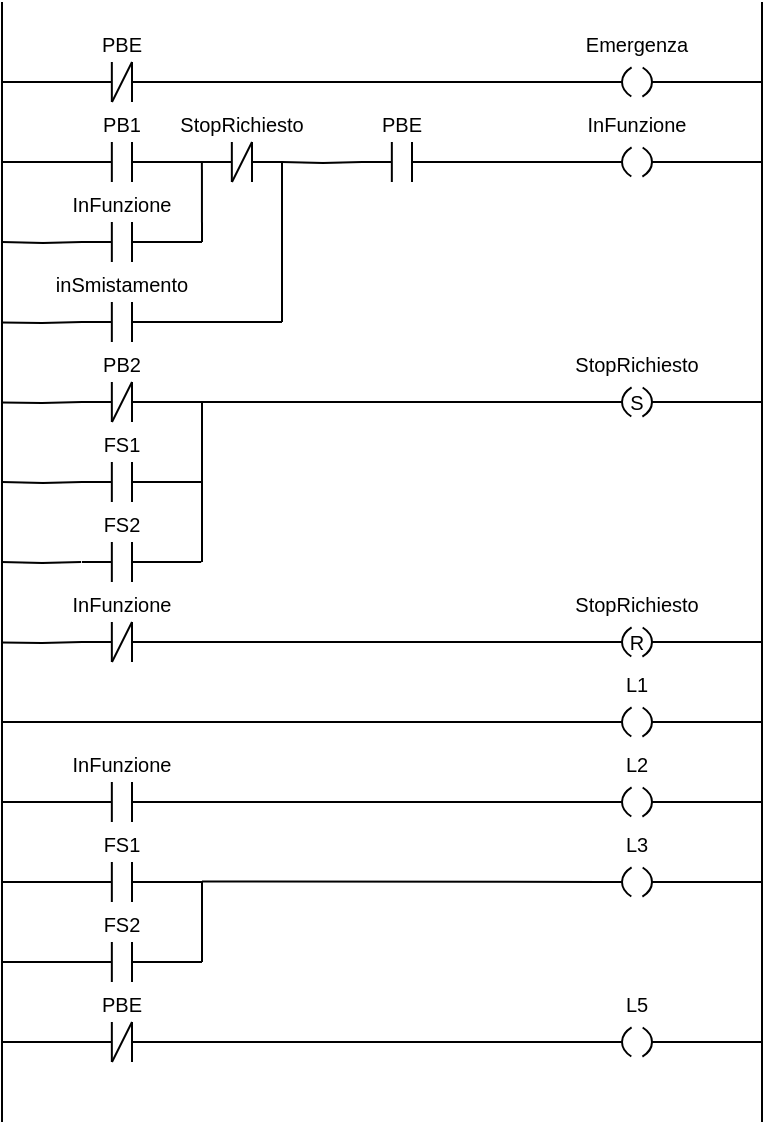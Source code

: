 <mxfile scale="2" border="20" version="24.2.5" type="device">
  <diagram name="Pagina-1" id="3jksIpinWa5mBvmYFMyw">
    <mxGraphModel dx="292" dy="172" grid="1" gridSize="5" guides="1" tooltips="1" connect="1" arrows="1" fold="1" page="1" pageScale="1" pageWidth="827" pageHeight="1169" math="0" shadow="0">
      <root>
        <mxCell id="0" />
        <mxCell id="1" parent="0" />
        <mxCell id="YgRYtaa7pJsk0RgAJNCK-1" value="" style="endArrow=none;html=1;rounded=0;" parent="1" edge="1">
          <mxGeometry width="50" height="50" relative="1" as="geometry">
            <mxPoint x="40" y="600" as="sourcePoint" />
            <mxPoint x="40" y="40" as="targetPoint" />
          </mxGeometry>
        </mxCell>
        <mxCell id="YgRYtaa7pJsk0RgAJNCK-9" value="" style="endArrow=none;html=1;rounded=0;" parent="1" edge="1">
          <mxGeometry width="50" height="50" relative="1" as="geometry">
            <mxPoint x="40" y="120" as="sourcePoint" />
            <mxPoint x="80" y="120" as="targetPoint" />
          </mxGeometry>
        </mxCell>
        <mxCell id="YgRYtaa7pJsk0RgAJNCK-36" style="edgeStyle=orthogonalEdgeStyle;rounded=0;orthogonalLoop=1;jettySize=auto;html=1;endArrow=none;endFill=0;" parent="1" edge="1">
          <mxGeometry relative="1" as="geometry">
            <mxPoint x="420" y="119.953" as="targetPoint" />
            <mxPoint x="375" y="120" as="sourcePoint" />
          </mxGeometry>
        </mxCell>
        <mxCell id="YgRYtaa7pJsk0RgAJNCK-37" style="edgeStyle=orthogonalEdgeStyle;rounded=0;orthogonalLoop=1;jettySize=auto;html=1;exitX=0;exitY=0.5;exitDx=0;exitDy=0;exitPerimeter=0;endArrow=none;endFill=0;" parent="1" edge="1">
          <mxGeometry relative="1" as="geometry">
            <mxPoint x="40" y="160.038" as="targetPoint" />
            <mxPoint x="80" y="160.0" as="sourcePoint" />
          </mxGeometry>
        </mxCell>
        <mxCell id="YgRYtaa7pJsk0RgAJNCK-39" style="edgeStyle=orthogonalEdgeStyle;rounded=0;orthogonalLoop=1;jettySize=auto;html=1;endArrow=none;endFill=0;fontSize=10;" parent="1" edge="1">
          <mxGeometry relative="1" as="geometry">
            <mxPoint x="140" y="160.038" as="targetPoint" />
            <mxPoint x="120" y="160" as="sourcePoint" />
          </mxGeometry>
        </mxCell>
        <mxCell id="YgRYtaa7pJsk0RgAJNCK-24" value="" style="endArrow=none;html=1;rounded=0;" parent="1" edge="1">
          <mxGeometry width="50" height="50" relative="1" as="geometry">
            <mxPoint x="420" y="600" as="sourcePoint" />
            <mxPoint x="420" y="40" as="targetPoint" />
          </mxGeometry>
        </mxCell>
        <mxCell id="YgRYtaa7pJsk0RgAJNCK-25" value="" style="endArrow=none;html=1;rounded=0;" parent="1" edge="1">
          <mxGeometry width="50" height="50" relative="1" as="geometry">
            <mxPoint x="375" y="80" as="sourcePoint" />
            <mxPoint x="420" y="80" as="targetPoint" />
          </mxGeometry>
        </mxCell>
        <mxCell id="YgRYtaa7pJsk0RgAJNCK-26" value="" style="endArrow=none;html=1;rounded=0;" parent="1" edge="1">
          <mxGeometry width="50" height="50" relative="1" as="geometry">
            <mxPoint x="40" y="80" as="sourcePoint" />
            <mxPoint x="80" y="80" as="targetPoint" />
          </mxGeometry>
        </mxCell>
        <mxCell id="YgRYtaa7pJsk0RgAJNCK-33" style="edgeStyle=orthogonalEdgeStyle;rounded=0;orthogonalLoop=1;jettySize=auto;html=1;entryX=0;entryY=0.5;entryDx=0;entryDy=0;entryPerimeter=0;strokeColor=default;endArrow=none;endFill=0;fontSize=10;" parent="1" edge="1">
          <mxGeometry relative="1" as="geometry">
            <mxPoint x="140" y="120" as="targetPoint" />
            <mxPoint x="120" y="120" as="sourcePoint" />
          </mxGeometry>
        </mxCell>
        <mxCell id="YgRYtaa7pJsk0RgAJNCK-34" style="edgeStyle=orthogonalEdgeStyle;rounded=0;orthogonalLoop=1;jettySize=auto;html=1;endArrow=none;endFill=0;fontSize=10;" parent="1" edge="1">
          <mxGeometry relative="1" as="geometry">
            <mxPoint x="180" y="120" as="sourcePoint" />
            <mxPoint x="220" y="120" as="targetPoint" />
          </mxGeometry>
        </mxCell>
        <mxCell id="YgRYtaa7pJsk0RgAJNCK-35" style="edgeStyle=orthogonalEdgeStyle;rounded=0;orthogonalLoop=1;jettySize=auto;html=1;entryX=0;entryY=0.5;entryDx=0;entryDy=0;entryPerimeter=0;endArrow=none;endFill=0;fontSize=10;" parent="1" edge="1">
          <mxGeometry relative="1" as="geometry">
            <mxPoint x="260" y="120" as="sourcePoint" />
            <mxPoint x="340.0" y="120" as="targetPoint" />
          </mxGeometry>
        </mxCell>
        <mxCell id="YgRYtaa7pJsk0RgAJNCK-40" style="edgeStyle=orthogonalEdgeStyle;rounded=0;orthogonalLoop=1;jettySize=auto;html=1;endArrow=none;endFill=0;entryX=-0.001;entryY=0.526;entryDx=0;entryDy=0;entryPerimeter=0;fontSize=10;" parent="1" edge="1">
          <mxGeometry relative="1" as="geometry">
            <mxPoint x="139.95" y="120.416" as="targetPoint" />
            <mxPoint x="140" y="160" as="sourcePoint" />
          </mxGeometry>
        </mxCell>
        <mxCell id="YgRYtaa7pJsk0RgAJNCK-61" style="edgeStyle=orthogonalEdgeStyle;rounded=0;orthogonalLoop=1;jettySize=auto;html=1;exitX=0;exitY=0.5;exitDx=0;exitDy=0;exitPerimeter=0;endArrow=none;endFill=0;" parent="1" edge="1">
          <mxGeometry relative="1" as="geometry">
            <mxPoint x="40" y="200.238" as="targetPoint" />
            <mxPoint x="80" y="200.0" as="sourcePoint" />
          </mxGeometry>
        </mxCell>
        <mxCell id="YgRYtaa7pJsk0RgAJNCK-62" style="edgeStyle=orthogonalEdgeStyle;rounded=0;orthogonalLoop=1;jettySize=auto;html=1;endArrow=none;endFill=0;" parent="1" edge="1">
          <mxGeometry relative="1" as="geometry">
            <mxPoint x="180" y="200" as="targetPoint" />
            <mxPoint x="120" y="200" as="sourcePoint" />
          </mxGeometry>
        </mxCell>
        <mxCell id="YgRYtaa7pJsk0RgAJNCK-64" value="" style="endArrow=none;html=1;rounded=0;" parent="1" edge="1">
          <mxGeometry width="50" height="50" relative="1" as="geometry">
            <mxPoint x="180" y="200" as="sourcePoint" />
            <mxPoint x="180" y="120" as="targetPoint" />
          </mxGeometry>
        </mxCell>
        <mxCell id="YgRYtaa7pJsk0RgAJNCK-66" style="edgeStyle=orthogonalEdgeStyle;rounded=0;orthogonalLoop=1;jettySize=auto;html=1;exitX=0;exitY=0.5;exitDx=0;exitDy=0;exitPerimeter=0;endArrow=none;endFill=0;" parent="1" edge="1">
          <mxGeometry relative="1" as="geometry">
            <mxPoint x="40" y="240.238" as="targetPoint" />
            <mxPoint x="80.0" y="240.0" as="sourcePoint" />
          </mxGeometry>
        </mxCell>
        <mxCell id="YgRYtaa7pJsk0RgAJNCK-73" style="edgeStyle=orthogonalEdgeStyle;rounded=0;orthogonalLoop=1;jettySize=auto;html=1;exitX=0;exitY=0.5;exitDx=0;exitDy=0;exitPerimeter=0;endArrow=none;endFill=0;" parent="1" edge="1">
          <mxGeometry relative="1" as="geometry">
            <mxPoint x="40" y="360.238" as="targetPoint" />
            <mxPoint x="80" y="360" as="sourcePoint" />
          </mxGeometry>
        </mxCell>
        <mxCell id="YgRYtaa7pJsk0RgAJNCK-81" style="edgeStyle=orthogonalEdgeStyle;rounded=0;orthogonalLoop=1;jettySize=auto;html=1;exitX=0;exitY=0.5;exitDx=0;exitDy=0;exitPerimeter=0;endArrow=none;endFill=0;" parent="1" edge="1">
          <mxGeometry relative="1" as="geometry">
            <mxPoint x="40" y="280" as="targetPoint" />
            <mxPoint x="80" y="280" as="sourcePoint" />
          </mxGeometry>
        </mxCell>
        <mxCell id="YgRYtaa7pJsk0RgAJNCK-84" style="edgeStyle=orthogonalEdgeStyle;rounded=0;orthogonalLoop=1;jettySize=auto;html=1;endArrow=none;endFill=0;" parent="1" edge="1">
          <mxGeometry relative="1" as="geometry">
            <mxPoint x="140" y="279.977" as="targetPoint" />
            <mxPoint x="120" y="280" as="sourcePoint" />
          </mxGeometry>
        </mxCell>
        <mxCell id="YgRYtaa7pJsk0RgAJNCK-83" value="" style="endArrow=none;html=1;rounded=0;" parent="1" edge="1">
          <mxGeometry width="50" height="50" relative="1" as="geometry">
            <mxPoint x="140" y="280" as="sourcePoint" />
            <mxPoint x="140" y="240" as="targetPoint" />
          </mxGeometry>
        </mxCell>
        <mxCell id="YgRYtaa7pJsk0RgAJNCK-85" style="edgeStyle=orthogonalEdgeStyle;rounded=0;orthogonalLoop=1;jettySize=auto;html=1;exitX=0;exitY=0.5;exitDx=0;exitDy=0;exitPerimeter=0;endArrow=none;endFill=0;" parent="1" edge="1">
          <mxGeometry relative="1" as="geometry">
            <mxPoint x="39.58" y="320" as="targetPoint" />
            <mxPoint x="79.58" y="320.0" as="sourcePoint" />
          </mxGeometry>
        </mxCell>
        <mxCell id="YgRYtaa7pJsk0RgAJNCK-87" value="" style="endArrow=none;html=1;rounded=0;" parent="1" edge="1">
          <mxGeometry width="50" height="50" relative="1" as="geometry">
            <mxPoint x="140" y="320" as="sourcePoint" />
            <mxPoint x="140" y="280" as="targetPoint" />
          </mxGeometry>
        </mxCell>
        <mxCell id="YgRYtaa7pJsk0RgAJNCK-88" style="edgeStyle=orthogonalEdgeStyle;rounded=0;orthogonalLoop=1;jettySize=auto;html=1;endArrow=none;endFill=0;" parent="1" edge="1">
          <mxGeometry relative="1" as="geometry">
            <mxPoint x="139.58" y="319.947" as="targetPoint" />
            <mxPoint x="120" y="320" as="sourcePoint" />
          </mxGeometry>
        </mxCell>
        <mxCell id="gb2hE5WefPyKML-K0fer-38" value="PB1" style="group;labelPosition=center;verticalLabelPosition=top;align=center;verticalAlign=bottom;fontSize=10;" parent="1" vertex="1" connectable="0">
          <mxGeometry x="80.0" y="110" width="40" height="20" as="geometry" />
        </mxCell>
        <mxCell id="gb2hE5WefPyKML-K0fer-39" value="" style="endArrow=none;html=1;rounded=0;" parent="gb2hE5WefPyKML-K0fer-38" edge="1">
          <mxGeometry width="50" height="50" relative="1" as="geometry">
            <mxPoint y="10" as="sourcePoint" />
            <mxPoint x="15" y="10" as="targetPoint" />
          </mxGeometry>
        </mxCell>
        <mxCell id="gb2hE5WefPyKML-K0fer-40" value="" style="endArrow=none;html=1;rounded=0;" parent="gb2hE5WefPyKML-K0fer-38" edge="1">
          <mxGeometry width="50" height="50" relative="1" as="geometry">
            <mxPoint x="14.92" as="sourcePoint" />
            <mxPoint x="14.92" y="20" as="targetPoint" />
          </mxGeometry>
        </mxCell>
        <mxCell id="gb2hE5WefPyKML-K0fer-41" value="" style="endArrow=none;html=1;rounded=0;" parent="gb2hE5WefPyKML-K0fer-38" edge="1">
          <mxGeometry width="50" height="50" relative="1" as="geometry">
            <mxPoint x="25" as="sourcePoint" />
            <mxPoint x="25" y="20" as="targetPoint" />
          </mxGeometry>
        </mxCell>
        <mxCell id="gb2hE5WefPyKML-K0fer-42" value="" style="endArrow=none;html=1;rounded=0;" parent="gb2hE5WefPyKML-K0fer-38" edge="1">
          <mxGeometry width="50" height="50" relative="1" as="geometry">
            <mxPoint x="25" y="10" as="sourcePoint" />
            <mxPoint x="40" y="10" as="targetPoint" />
          </mxGeometry>
        </mxCell>
        <mxCell id="gb2hE5WefPyKML-K0fer-64" value="" style="endArrow=none;html=1;rounded=0;" parent="1" edge="1">
          <mxGeometry width="50" height="50" relative="1" as="geometry">
            <mxPoint x="120" y="80" as="sourcePoint" />
            <mxPoint x="340.716" y="80" as="targetPoint" />
          </mxGeometry>
        </mxCell>
        <mxCell id="gb2hE5WefPyKML-K0fer-65" value="PBE" style="group;labelPosition=center;verticalLabelPosition=top;align=center;verticalAlign=bottom;fontSize=10;" parent="1" vertex="1" connectable="0">
          <mxGeometry x="80" y="70" width="40" height="20" as="geometry" />
        </mxCell>
        <mxCell id="gb2hE5WefPyKML-K0fer-66" value="" style="endArrow=none;html=1;rounded=0;" parent="gb2hE5WefPyKML-K0fer-65" edge="1">
          <mxGeometry width="50" height="50" relative="1" as="geometry">
            <mxPoint y="10" as="sourcePoint" />
            <mxPoint x="15" y="10" as="targetPoint" />
          </mxGeometry>
        </mxCell>
        <mxCell id="gb2hE5WefPyKML-K0fer-67" value="" style="endArrow=none;html=1;rounded=0;" parent="gb2hE5WefPyKML-K0fer-65" edge="1">
          <mxGeometry width="50" height="50" relative="1" as="geometry">
            <mxPoint x="14.92" as="sourcePoint" />
            <mxPoint x="14.92" y="20" as="targetPoint" />
          </mxGeometry>
        </mxCell>
        <mxCell id="gb2hE5WefPyKML-K0fer-68" value="" style="endArrow=none;html=1;rounded=0;" parent="gb2hE5WefPyKML-K0fer-65" edge="1">
          <mxGeometry width="50" height="50" relative="1" as="geometry">
            <mxPoint x="25" as="sourcePoint" />
            <mxPoint x="25" y="20" as="targetPoint" />
          </mxGeometry>
        </mxCell>
        <mxCell id="gb2hE5WefPyKML-K0fer-69" value="" style="endArrow=none;html=1;rounded=0;" parent="gb2hE5WefPyKML-K0fer-65" edge="1">
          <mxGeometry width="50" height="50" relative="1" as="geometry">
            <mxPoint x="25" y="10" as="sourcePoint" />
            <mxPoint x="40" y="10" as="targetPoint" />
          </mxGeometry>
        </mxCell>
        <mxCell id="gb2hE5WefPyKML-K0fer-70" value="" style="endArrow=none;html=1;rounded=0;" parent="gb2hE5WefPyKML-K0fer-65" edge="1">
          <mxGeometry width="50" height="50" relative="1" as="geometry">
            <mxPoint x="15" y="20" as="sourcePoint" />
            <mxPoint x="25" as="targetPoint" />
          </mxGeometry>
        </mxCell>
        <mxCell id="gb2hE5WefPyKML-K0fer-72" value="InFunzione" style="group;labelPosition=center;verticalLabelPosition=top;align=center;verticalAlign=bottom;fontSize=10;" parent="1" vertex="1" connectable="0">
          <mxGeometry x="80.0" y="150" width="40" height="20" as="geometry" />
        </mxCell>
        <mxCell id="gb2hE5WefPyKML-K0fer-73" value="" style="endArrow=none;html=1;rounded=0;" parent="gb2hE5WefPyKML-K0fer-72" edge="1">
          <mxGeometry width="50" height="50" relative="1" as="geometry">
            <mxPoint y="10" as="sourcePoint" />
            <mxPoint x="15" y="10" as="targetPoint" />
          </mxGeometry>
        </mxCell>
        <mxCell id="gb2hE5WefPyKML-K0fer-74" value="" style="endArrow=none;html=1;rounded=0;" parent="gb2hE5WefPyKML-K0fer-72" edge="1">
          <mxGeometry width="50" height="50" relative="1" as="geometry">
            <mxPoint x="14.92" as="sourcePoint" />
            <mxPoint x="14.92" y="20" as="targetPoint" />
          </mxGeometry>
        </mxCell>
        <mxCell id="gb2hE5WefPyKML-K0fer-75" value="" style="endArrow=none;html=1;rounded=0;" parent="gb2hE5WefPyKML-K0fer-72" edge="1">
          <mxGeometry width="50" height="50" relative="1" as="geometry">
            <mxPoint x="25" as="sourcePoint" />
            <mxPoint x="25" y="20" as="targetPoint" />
          </mxGeometry>
        </mxCell>
        <mxCell id="gb2hE5WefPyKML-K0fer-76" value="" style="endArrow=none;html=1;rounded=0;" parent="gb2hE5WefPyKML-K0fer-72" edge="1">
          <mxGeometry width="50" height="50" relative="1" as="geometry">
            <mxPoint x="25" y="10" as="sourcePoint" />
            <mxPoint x="40" y="10" as="targetPoint" />
          </mxGeometry>
        </mxCell>
        <mxCell id="gb2hE5WefPyKML-K0fer-77" value="StopRichiesto" style="group;labelPosition=center;verticalLabelPosition=top;align=center;verticalAlign=bottom;fontSize=10;" parent="1" vertex="1" connectable="0">
          <mxGeometry x="140" y="110" width="40" height="20" as="geometry" />
        </mxCell>
        <mxCell id="gb2hE5WefPyKML-K0fer-78" value="" style="endArrow=none;html=1;rounded=0;" parent="gb2hE5WefPyKML-K0fer-77" edge="1">
          <mxGeometry width="50" height="50" relative="1" as="geometry">
            <mxPoint y="10" as="sourcePoint" />
            <mxPoint x="15" y="10" as="targetPoint" />
          </mxGeometry>
        </mxCell>
        <mxCell id="gb2hE5WefPyKML-K0fer-79" value="" style="endArrow=none;html=1;rounded=0;" parent="gb2hE5WefPyKML-K0fer-77" edge="1">
          <mxGeometry width="50" height="50" relative="1" as="geometry">
            <mxPoint x="14.92" as="sourcePoint" />
            <mxPoint x="14.92" y="20" as="targetPoint" />
          </mxGeometry>
        </mxCell>
        <mxCell id="gb2hE5WefPyKML-K0fer-80" value="" style="endArrow=none;html=1;rounded=0;" parent="gb2hE5WefPyKML-K0fer-77" edge="1">
          <mxGeometry width="50" height="50" relative="1" as="geometry">
            <mxPoint x="25" as="sourcePoint" />
            <mxPoint x="25" y="20" as="targetPoint" />
          </mxGeometry>
        </mxCell>
        <mxCell id="gb2hE5WefPyKML-K0fer-81" value="" style="endArrow=none;html=1;rounded=0;" parent="gb2hE5WefPyKML-K0fer-77" edge="1">
          <mxGeometry width="50" height="50" relative="1" as="geometry">
            <mxPoint x="25" y="10" as="sourcePoint" />
            <mxPoint x="40" y="10" as="targetPoint" />
          </mxGeometry>
        </mxCell>
        <mxCell id="gb2hE5WefPyKML-K0fer-82" value="" style="endArrow=none;html=1;rounded=0;" parent="gb2hE5WefPyKML-K0fer-77" edge="1">
          <mxGeometry width="50" height="50" relative="1" as="geometry">
            <mxPoint x="15" y="20" as="sourcePoint" />
            <mxPoint x="25" as="targetPoint" />
          </mxGeometry>
        </mxCell>
        <mxCell id="gb2hE5WefPyKML-K0fer-84" value="PBE" style="group;labelPosition=center;verticalLabelPosition=top;align=center;verticalAlign=bottom;fontSize=10;" parent="1" vertex="1" connectable="0">
          <mxGeometry x="220" y="110" width="40" height="20" as="geometry" />
        </mxCell>
        <mxCell id="gb2hE5WefPyKML-K0fer-85" value="" style="endArrow=none;html=1;rounded=0;" parent="gb2hE5WefPyKML-K0fer-84" edge="1">
          <mxGeometry width="50" height="50" relative="1" as="geometry">
            <mxPoint y="10" as="sourcePoint" />
            <mxPoint x="15" y="10" as="targetPoint" />
          </mxGeometry>
        </mxCell>
        <mxCell id="gb2hE5WefPyKML-K0fer-86" value="" style="endArrow=none;html=1;rounded=0;" parent="gb2hE5WefPyKML-K0fer-84" edge="1">
          <mxGeometry width="50" height="50" relative="1" as="geometry">
            <mxPoint x="14.92" as="sourcePoint" />
            <mxPoint x="14.92" y="20" as="targetPoint" />
          </mxGeometry>
        </mxCell>
        <mxCell id="gb2hE5WefPyKML-K0fer-87" value="" style="endArrow=none;html=1;rounded=0;" parent="gb2hE5WefPyKML-K0fer-84" edge="1">
          <mxGeometry width="50" height="50" relative="1" as="geometry">
            <mxPoint x="25" as="sourcePoint" />
            <mxPoint x="25" y="20" as="targetPoint" />
          </mxGeometry>
        </mxCell>
        <mxCell id="gb2hE5WefPyKML-K0fer-88" value="" style="endArrow=none;html=1;rounded=0;" parent="gb2hE5WefPyKML-K0fer-84" edge="1">
          <mxGeometry width="50" height="50" relative="1" as="geometry">
            <mxPoint x="25" y="10" as="sourcePoint" />
            <mxPoint x="40" y="10" as="targetPoint" />
          </mxGeometry>
        </mxCell>
        <mxCell id="gb2hE5WefPyKML-K0fer-101" value="inSmistamento" style="group;labelPosition=center;verticalLabelPosition=top;align=center;verticalAlign=bottom;fontSize=10;" parent="1" vertex="1" connectable="0">
          <mxGeometry x="80.0" y="190" width="40" height="20" as="geometry" />
        </mxCell>
        <mxCell id="gb2hE5WefPyKML-K0fer-102" value="" style="endArrow=none;html=1;rounded=0;" parent="gb2hE5WefPyKML-K0fer-101" edge="1">
          <mxGeometry width="50" height="50" relative="1" as="geometry">
            <mxPoint y="10" as="sourcePoint" />
            <mxPoint x="15" y="10" as="targetPoint" />
          </mxGeometry>
        </mxCell>
        <mxCell id="gb2hE5WefPyKML-K0fer-103" value="" style="endArrow=none;html=1;rounded=0;" parent="gb2hE5WefPyKML-K0fer-101" edge="1">
          <mxGeometry width="50" height="50" relative="1" as="geometry">
            <mxPoint x="14.92" as="sourcePoint" />
            <mxPoint x="14.92" y="20" as="targetPoint" />
          </mxGeometry>
        </mxCell>
        <mxCell id="gb2hE5WefPyKML-K0fer-104" value="" style="endArrow=none;html=1;rounded=0;" parent="gb2hE5WefPyKML-K0fer-101" edge="1">
          <mxGeometry width="50" height="50" relative="1" as="geometry">
            <mxPoint x="25" as="sourcePoint" />
            <mxPoint x="25" y="20" as="targetPoint" />
          </mxGeometry>
        </mxCell>
        <mxCell id="gb2hE5WefPyKML-K0fer-105" value="" style="endArrow=none;html=1;rounded=0;" parent="gb2hE5WefPyKML-K0fer-101" edge="1">
          <mxGeometry width="50" height="50" relative="1" as="geometry">
            <mxPoint x="25" y="10" as="sourcePoint" />
            <mxPoint x="40" y="10" as="targetPoint" />
          </mxGeometry>
        </mxCell>
        <mxCell id="gb2hE5WefPyKML-K0fer-136" value="PB2" style="group;labelPosition=center;verticalLabelPosition=top;align=center;verticalAlign=bottom;fontSize=10;" parent="1" vertex="1" connectable="0">
          <mxGeometry x="80" y="230" width="40" height="20" as="geometry" />
        </mxCell>
        <mxCell id="gb2hE5WefPyKML-K0fer-137" value="" style="endArrow=none;html=1;rounded=0;" parent="gb2hE5WefPyKML-K0fer-136" edge="1">
          <mxGeometry width="50" height="50" relative="1" as="geometry">
            <mxPoint y="10" as="sourcePoint" />
            <mxPoint x="15" y="10" as="targetPoint" />
          </mxGeometry>
        </mxCell>
        <mxCell id="gb2hE5WefPyKML-K0fer-138" value="" style="endArrow=none;html=1;rounded=0;" parent="gb2hE5WefPyKML-K0fer-136" edge="1">
          <mxGeometry width="50" height="50" relative="1" as="geometry">
            <mxPoint x="14.92" as="sourcePoint" />
            <mxPoint x="14.92" y="20" as="targetPoint" />
          </mxGeometry>
        </mxCell>
        <mxCell id="gb2hE5WefPyKML-K0fer-139" value="" style="endArrow=none;html=1;rounded=0;" parent="gb2hE5WefPyKML-K0fer-136" edge="1">
          <mxGeometry width="50" height="50" relative="1" as="geometry">
            <mxPoint x="25" as="sourcePoint" />
            <mxPoint x="25" y="20" as="targetPoint" />
          </mxGeometry>
        </mxCell>
        <mxCell id="gb2hE5WefPyKML-K0fer-140" value="" style="endArrow=none;html=1;rounded=0;" parent="gb2hE5WefPyKML-K0fer-136" edge="1">
          <mxGeometry width="50" height="50" relative="1" as="geometry">
            <mxPoint x="25" y="10" as="sourcePoint" />
            <mxPoint x="40" y="10" as="targetPoint" />
          </mxGeometry>
        </mxCell>
        <mxCell id="gb2hE5WefPyKML-K0fer-141" value="" style="endArrow=none;html=1;rounded=0;" parent="gb2hE5WefPyKML-K0fer-136" edge="1">
          <mxGeometry width="50" height="50" relative="1" as="geometry">
            <mxPoint x="15" y="20" as="sourcePoint" />
            <mxPoint x="25" as="targetPoint" />
          </mxGeometry>
        </mxCell>
        <mxCell id="gb2hE5WefPyKML-K0fer-149" value="" style="endArrow=none;html=1;rounded=0;" parent="1" edge="1">
          <mxGeometry width="50" height="50" relative="1" as="geometry">
            <mxPoint x="375" y="240" as="sourcePoint" />
            <mxPoint x="420" y="240" as="targetPoint" />
          </mxGeometry>
        </mxCell>
        <mxCell id="gb2hE5WefPyKML-K0fer-150" value="" style="endArrow=none;html=1;rounded=0;" parent="1" edge="1">
          <mxGeometry width="50" height="50" relative="1" as="geometry">
            <mxPoint x="120" y="240" as="sourcePoint" />
            <mxPoint x="340" y="240" as="targetPoint" />
          </mxGeometry>
        </mxCell>
        <mxCell id="gb2hE5WefPyKML-K0fer-151" value="FS1" style="group;labelPosition=center;verticalLabelPosition=top;align=center;verticalAlign=bottom;fontSize=10;" parent="1" vertex="1" connectable="0">
          <mxGeometry x="80" y="270" width="40" height="20" as="geometry" />
        </mxCell>
        <mxCell id="gb2hE5WefPyKML-K0fer-152" value="" style="endArrow=none;html=1;rounded=0;" parent="gb2hE5WefPyKML-K0fer-151" edge="1">
          <mxGeometry width="50" height="50" relative="1" as="geometry">
            <mxPoint y="10" as="sourcePoint" />
            <mxPoint x="15" y="10" as="targetPoint" />
          </mxGeometry>
        </mxCell>
        <mxCell id="gb2hE5WefPyKML-K0fer-153" value="" style="endArrow=none;html=1;rounded=0;" parent="gb2hE5WefPyKML-K0fer-151" edge="1">
          <mxGeometry width="50" height="50" relative="1" as="geometry">
            <mxPoint x="14.92" as="sourcePoint" />
            <mxPoint x="14.92" y="20" as="targetPoint" />
          </mxGeometry>
        </mxCell>
        <mxCell id="gb2hE5WefPyKML-K0fer-154" value="" style="endArrow=none;html=1;rounded=0;" parent="gb2hE5WefPyKML-K0fer-151" edge="1">
          <mxGeometry width="50" height="50" relative="1" as="geometry">
            <mxPoint x="25" as="sourcePoint" />
            <mxPoint x="25" y="20" as="targetPoint" />
          </mxGeometry>
        </mxCell>
        <mxCell id="gb2hE5WefPyKML-K0fer-155" value="" style="endArrow=none;html=1;rounded=0;" parent="gb2hE5WefPyKML-K0fer-151" edge="1">
          <mxGeometry width="50" height="50" relative="1" as="geometry">
            <mxPoint x="25" y="10" as="sourcePoint" />
            <mxPoint x="40" y="10" as="targetPoint" />
          </mxGeometry>
        </mxCell>
        <mxCell id="gb2hE5WefPyKML-K0fer-156" value="FS2" style="group;labelPosition=center;verticalLabelPosition=top;align=center;verticalAlign=bottom;fontSize=10;" parent="1" vertex="1" connectable="0">
          <mxGeometry x="80" y="310" width="40" height="20" as="geometry" />
        </mxCell>
        <mxCell id="gb2hE5WefPyKML-K0fer-157" value="" style="endArrow=none;html=1;rounded=0;" parent="gb2hE5WefPyKML-K0fer-156" edge="1">
          <mxGeometry width="50" height="50" relative="1" as="geometry">
            <mxPoint y="10" as="sourcePoint" />
            <mxPoint x="15" y="10" as="targetPoint" />
          </mxGeometry>
        </mxCell>
        <mxCell id="gb2hE5WefPyKML-K0fer-158" value="" style="endArrow=none;html=1;rounded=0;" parent="gb2hE5WefPyKML-K0fer-156" edge="1">
          <mxGeometry width="50" height="50" relative="1" as="geometry">
            <mxPoint x="14.92" as="sourcePoint" />
            <mxPoint x="14.92" y="20" as="targetPoint" />
          </mxGeometry>
        </mxCell>
        <mxCell id="gb2hE5WefPyKML-K0fer-159" value="" style="endArrow=none;html=1;rounded=0;" parent="gb2hE5WefPyKML-K0fer-156" edge="1">
          <mxGeometry width="50" height="50" relative="1" as="geometry">
            <mxPoint x="25" as="sourcePoint" />
            <mxPoint x="25" y="20" as="targetPoint" />
          </mxGeometry>
        </mxCell>
        <mxCell id="gb2hE5WefPyKML-K0fer-160" value="" style="endArrow=none;html=1;rounded=0;" parent="gb2hE5WefPyKML-K0fer-156" edge="1">
          <mxGeometry width="50" height="50" relative="1" as="geometry">
            <mxPoint x="25" y="10" as="sourcePoint" />
            <mxPoint x="40" y="10" as="targetPoint" />
          </mxGeometry>
        </mxCell>
        <mxCell id="gb2hE5WefPyKML-K0fer-161" value="InFunzione" style="group;labelPosition=center;verticalLabelPosition=top;align=center;verticalAlign=bottom;fontSize=10;" parent="1" vertex="1" connectable="0">
          <mxGeometry x="80" y="350" width="40" height="20" as="geometry" />
        </mxCell>
        <mxCell id="gb2hE5WefPyKML-K0fer-162" value="" style="endArrow=none;html=1;rounded=0;" parent="gb2hE5WefPyKML-K0fer-161" edge="1">
          <mxGeometry width="50" height="50" relative="1" as="geometry">
            <mxPoint y="10" as="sourcePoint" />
            <mxPoint x="15" y="10" as="targetPoint" />
          </mxGeometry>
        </mxCell>
        <mxCell id="gb2hE5WefPyKML-K0fer-163" value="" style="endArrow=none;html=1;rounded=0;" parent="gb2hE5WefPyKML-K0fer-161" edge="1">
          <mxGeometry width="50" height="50" relative="1" as="geometry">
            <mxPoint x="14.92" as="sourcePoint" />
            <mxPoint x="14.92" y="20" as="targetPoint" />
          </mxGeometry>
        </mxCell>
        <mxCell id="gb2hE5WefPyKML-K0fer-164" value="" style="endArrow=none;html=1;rounded=0;" parent="gb2hE5WefPyKML-K0fer-161" edge="1">
          <mxGeometry width="50" height="50" relative="1" as="geometry">
            <mxPoint x="25" as="sourcePoint" />
            <mxPoint x="25" y="20" as="targetPoint" />
          </mxGeometry>
        </mxCell>
        <mxCell id="gb2hE5WefPyKML-K0fer-165" value="" style="endArrow=none;html=1;rounded=0;" parent="gb2hE5WefPyKML-K0fer-161" edge="1">
          <mxGeometry width="50" height="50" relative="1" as="geometry">
            <mxPoint x="25" y="10" as="sourcePoint" />
            <mxPoint x="40" y="10" as="targetPoint" />
          </mxGeometry>
        </mxCell>
        <mxCell id="gb2hE5WefPyKML-K0fer-166" value="" style="endArrow=none;html=1;rounded=0;" parent="gb2hE5WefPyKML-K0fer-161" edge="1">
          <mxGeometry width="50" height="50" relative="1" as="geometry">
            <mxPoint x="15" y="20" as="sourcePoint" />
            <mxPoint x="25" as="targetPoint" />
          </mxGeometry>
        </mxCell>
        <mxCell id="gb2hE5WefPyKML-K0fer-181" value="" style="endArrow=none;html=1;rounded=0;" parent="1" edge="1">
          <mxGeometry width="50" height="50" relative="1" as="geometry">
            <mxPoint x="375" y="360" as="sourcePoint" />
            <mxPoint x="420" y="360" as="targetPoint" />
          </mxGeometry>
        </mxCell>
        <mxCell id="gb2hE5WefPyKML-K0fer-182" value="" style="endArrow=none;html=1;rounded=0;" parent="1" edge="1">
          <mxGeometry width="50" height="50" relative="1" as="geometry">
            <mxPoint x="117.247" y="360" as="sourcePoint" />
            <mxPoint x="340" y="360" as="targetPoint" />
          </mxGeometry>
        </mxCell>
        <mxCell id="gb2hE5WefPyKML-K0fer-207" value="" style="endArrow=none;html=1;rounded=0;" parent="1" edge="1">
          <mxGeometry width="50" height="50" relative="1" as="geometry">
            <mxPoint x="375" y="400" as="sourcePoint" />
            <mxPoint x="420" y="400" as="targetPoint" />
          </mxGeometry>
        </mxCell>
        <mxCell id="gb2hE5WefPyKML-K0fer-208" value="" style="endArrow=none;html=1;rounded=0;" parent="1" edge="1">
          <mxGeometry width="50" height="50" relative="1" as="geometry">
            <mxPoint x="39.5" y="400" as="sourcePoint" />
            <mxPoint x="340" y="400" as="targetPoint" />
          </mxGeometry>
        </mxCell>
        <mxCell id="gb2hE5WefPyKML-K0fer-215" value="InFunzione" style="group;labelPosition=center;verticalLabelPosition=top;align=center;verticalAlign=bottom;fontSize=10;" parent="1" vertex="1" connectable="0">
          <mxGeometry x="80" y="430" width="40" height="20" as="geometry" />
        </mxCell>
        <mxCell id="gb2hE5WefPyKML-K0fer-216" value="" style="endArrow=none;html=1;rounded=0;" parent="gb2hE5WefPyKML-K0fer-215" edge="1">
          <mxGeometry width="50" height="50" relative="1" as="geometry">
            <mxPoint y="10" as="sourcePoint" />
            <mxPoint x="15" y="10" as="targetPoint" />
          </mxGeometry>
        </mxCell>
        <mxCell id="gb2hE5WefPyKML-K0fer-217" value="" style="endArrow=none;html=1;rounded=0;" parent="gb2hE5WefPyKML-K0fer-215" edge="1">
          <mxGeometry width="50" height="50" relative="1" as="geometry">
            <mxPoint x="14.92" as="sourcePoint" />
            <mxPoint x="14.92" y="20" as="targetPoint" />
          </mxGeometry>
        </mxCell>
        <mxCell id="gb2hE5WefPyKML-K0fer-218" value="" style="endArrow=none;html=1;rounded=0;" parent="gb2hE5WefPyKML-K0fer-215" edge="1">
          <mxGeometry width="50" height="50" relative="1" as="geometry">
            <mxPoint x="25" as="sourcePoint" />
            <mxPoint x="25" y="20" as="targetPoint" />
          </mxGeometry>
        </mxCell>
        <mxCell id="gb2hE5WefPyKML-K0fer-219" value="" style="endArrow=none;html=1;rounded=0;" parent="gb2hE5WefPyKML-K0fer-215" edge="1">
          <mxGeometry width="50" height="50" relative="1" as="geometry">
            <mxPoint x="25" y="10" as="sourcePoint" />
            <mxPoint x="40" y="10" as="targetPoint" />
          </mxGeometry>
        </mxCell>
        <mxCell id="gb2hE5WefPyKML-K0fer-221" value="" style="endArrow=none;html=1;rounded=0;" parent="1" edge="1">
          <mxGeometry width="50" height="50" relative="1" as="geometry">
            <mxPoint x="120" y="440" as="sourcePoint" />
            <mxPoint x="340" y="440" as="targetPoint" />
          </mxGeometry>
        </mxCell>
        <mxCell id="gb2hE5WefPyKML-K0fer-222" value="" style="endArrow=none;html=1;rounded=0;" parent="1" edge="1">
          <mxGeometry width="50" height="50" relative="1" as="geometry">
            <mxPoint x="40" y="440" as="sourcePoint" />
            <mxPoint x="80" y="440" as="targetPoint" />
          </mxGeometry>
        </mxCell>
        <mxCell id="gb2hE5WefPyKML-K0fer-224" value="" style="endArrow=none;html=1;rounded=0;" parent="1" edge="1">
          <mxGeometry width="50" height="50" relative="1" as="geometry">
            <mxPoint x="375" y="440" as="sourcePoint" />
            <mxPoint x="420" y="440" as="targetPoint" />
          </mxGeometry>
        </mxCell>
        <mxCell id="gb2hE5WefPyKML-K0fer-231" value="PBE" style="group;labelPosition=center;verticalLabelPosition=top;align=center;verticalAlign=bottom;fontSize=10;" parent="1" vertex="1" connectable="0">
          <mxGeometry x="80" y="550" width="40" height="20" as="geometry" />
        </mxCell>
        <mxCell id="gb2hE5WefPyKML-K0fer-232" value="" style="endArrow=none;html=1;rounded=0;" parent="gb2hE5WefPyKML-K0fer-231" edge="1">
          <mxGeometry width="50" height="50" relative="1" as="geometry">
            <mxPoint y="10" as="sourcePoint" />
            <mxPoint x="15" y="10" as="targetPoint" />
          </mxGeometry>
        </mxCell>
        <mxCell id="gb2hE5WefPyKML-K0fer-233" value="" style="endArrow=none;html=1;rounded=0;" parent="gb2hE5WefPyKML-K0fer-231" edge="1">
          <mxGeometry width="50" height="50" relative="1" as="geometry">
            <mxPoint x="14.92" as="sourcePoint" />
            <mxPoint x="14.92" y="20" as="targetPoint" />
          </mxGeometry>
        </mxCell>
        <mxCell id="gb2hE5WefPyKML-K0fer-234" value="" style="endArrow=none;html=1;rounded=0;" parent="gb2hE5WefPyKML-K0fer-231" edge="1">
          <mxGeometry width="50" height="50" relative="1" as="geometry">
            <mxPoint x="25" as="sourcePoint" />
            <mxPoint x="25" y="20" as="targetPoint" />
          </mxGeometry>
        </mxCell>
        <mxCell id="gb2hE5WefPyKML-K0fer-235" value="" style="endArrow=none;html=1;rounded=0;" parent="gb2hE5WefPyKML-K0fer-231" edge="1">
          <mxGeometry width="50" height="50" relative="1" as="geometry">
            <mxPoint x="25" y="10" as="sourcePoint" />
            <mxPoint x="40" y="10" as="targetPoint" />
          </mxGeometry>
        </mxCell>
        <mxCell id="gb2hE5WefPyKML-K0fer-236" value="" style="endArrow=none;html=1;rounded=0;" parent="gb2hE5WefPyKML-K0fer-231" edge="1">
          <mxGeometry width="50" height="50" relative="1" as="geometry">
            <mxPoint x="15" y="20" as="sourcePoint" />
            <mxPoint x="25" as="targetPoint" />
          </mxGeometry>
        </mxCell>
        <mxCell id="gb2hE5WefPyKML-K0fer-242" value="" style="endArrow=none;html=1;rounded=0;" parent="1" edge="1">
          <mxGeometry width="50" height="50" relative="1" as="geometry">
            <mxPoint x="140" y="520" as="sourcePoint" />
            <mxPoint x="140" y="480" as="targetPoint" />
          </mxGeometry>
        </mxCell>
        <mxCell id="gb2hE5WefPyKML-K0fer-244" value="FS1" style="group;labelPosition=center;verticalLabelPosition=top;align=center;verticalAlign=bottom;fontSize=10;" parent="1" vertex="1" connectable="0">
          <mxGeometry x="80" y="470" width="40" height="20" as="geometry" />
        </mxCell>
        <mxCell id="gb2hE5WefPyKML-K0fer-245" value="" style="endArrow=none;html=1;rounded=0;" parent="gb2hE5WefPyKML-K0fer-244" edge="1">
          <mxGeometry width="50" height="50" relative="1" as="geometry">
            <mxPoint y="10" as="sourcePoint" />
            <mxPoint x="15" y="10" as="targetPoint" />
          </mxGeometry>
        </mxCell>
        <mxCell id="gb2hE5WefPyKML-K0fer-246" value="" style="endArrow=none;html=1;rounded=0;" parent="gb2hE5WefPyKML-K0fer-244" edge="1">
          <mxGeometry width="50" height="50" relative="1" as="geometry">
            <mxPoint x="14.92" as="sourcePoint" />
            <mxPoint x="14.92" y="20" as="targetPoint" />
          </mxGeometry>
        </mxCell>
        <mxCell id="gb2hE5WefPyKML-K0fer-247" value="" style="endArrow=none;html=1;rounded=0;" parent="gb2hE5WefPyKML-K0fer-244" edge="1">
          <mxGeometry width="50" height="50" relative="1" as="geometry">
            <mxPoint x="25" as="sourcePoint" />
            <mxPoint x="25" y="20" as="targetPoint" />
          </mxGeometry>
        </mxCell>
        <mxCell id="gb2hE5WefPyKML-K0fer-248" value="" style="endArrow=none;html=1;rounded=0;" parent="gb2hE5WefPyKML-K0fer-244" edge="1">
          <mxGeometry width="50" height="50" relative="1" as="geometry">
            <mxPoint x="25" y="10" as="sourcePoint" />
            <mxPoint x="40" y="10" as="targetPoint" />
          </mxGeometry>
        </mxCell>
        <mxCell id="gb2hE5WefPyKML-K0fer-256" value="FS2" style="group;labelPosition=center;verticalLabelPosition=top;align=center;verticalAlign=bottom;fontSize=10;" parent="1" vertex="1" connectable="0">
          <mxGeometry x="80" y="510" width="40" height="20" as="geometry" />
        </mxCell>
        <mxCell id="gb2hE5WefPyKML-K0fer-257" value="" style="endArrow=none;html=1;rounded=0;" parent="gb2hE5WefPyKML-K0fer-256" edge="1">
          <mxGeometry width="50" height="50" relative="1" as="geometry">
            <mxPoint y="10" as="sourcePoint" />
            <mxPoint x="15" y="10" as="targetPoint" />
          </mxGeometry>
        </mxCell>
        <mxCell id="gb2hE5WefPyKML-K0fer-258" value="" style="endArrow=none;html=1;rounded=0;" parent="gb2hE5WefPyKML-K0fer-256" edge="1">
          <mxGeometry width="50" height="50" relative="1" as="geometry">
            <mxPoint x="14.92" as="sourcePoint" />
            <mxPoint x="14.92" y="20" as="targetPoint" />
          </mxGeometry>
        </mxCell>
        <mxCell id="gb2hE5WefPyKML-K0fer-259" value="" style="endArrow=none;html=1;rounded=0;" parent="gb2hE5WefPyKML-K0fer-256" edge="1">
          <mxGeometry width="50" height="50" relative="1" as="geometry">
            <mxPoint x="25" as="sourcePoint" />
            <mxPoint x="25" y="20" as="targetPoint" />
          </mxGeometry>
        </mxCell>
        <mxCell id="gb2hE5WefPyKML-K0fer-260" value="" style="endArrow=none;html=1;rounded=0;" parent="gb2hE5WefPyKML-K0fer-256" edge="1">
          <mxGeometry width="50" height="50" relative="1" as="geometry">
            <mxPoint x="25" y="10" as="sourcePoint" />
            <mxPoint x="40" y="10" as="targetPoint" />
          </mxGeometry>
        </mxCell>
        <mxCell id="gb2hE5WefPyKML-K0fer-266" value="" style="endArrow=none;html=1;rounded=0;" parent="1" edge="1">
          <mxGeometry width="50" height="50" relative="1" as="geometry">
            <mxPoint x="140" y="479.71" as="sourcePoint" />
            <mxPoint x="340" y="479.97" as="targetPoint" />
          </mxGeometry>
        </mxCell>
        <mxCell id="gb2hE5WefPyKML-K0fer-267" value="" style="endArrow=none;html=1;rounded=0;" parent="1" edge="1">
          <mxGeometry width="50" height="50" relative="1" as="geometry">
            <mxPoint x="375" y="480" as="sourcePoint" />
            <mxPoint x="420" y="480" as="targetPoint" />
          </mxGeometry>
        </mxCell>
        <mxCell id="z6Hrp7nyFzcHLp0yUv2R-9" value="" style="endArrow=none;html=1;rounded=0;" parent="1" edge="1">
          <mxGeometry width="50" height="50" relative="1" as="geometry">
            <mxPoint x="40" y="480" as="sourcePoint" />
            <mxPoint x="80" y="480" as="targetPoint" />
          </mxGeometry>
        </mxCell>
        <mxCell id="z6Hrp7nyFzcHLp0yUv2R-10" value="" style="endArrow=none;html=1;rounded=0;" parent="1" edge="1">
          <mxGeometry width="50" height="50" relative="1" as="geometry">
            <mxPoint x="40" y="520" as="sourcePoint" />
            <mxPoint x="80" y="520" as="targetPoint" />
          </mxGeometry>
        </mxCell>
        <mxCell id="z6Hrp7nyFzcHLp0yUv2R-11" value="" style="endArrow=none;html=1;rounded=0;" parent="1" edge="1">
          <mxGeometry width="50" height="50" relative="1" as="geometry">
            <mxPoint x="120" y="520" as="sourcePoint" />
            <mxPoint x="140" y="520" as="targetPoint" />
          </mxGeometry>
        </mxCell>
        <mxCell id="z6Hrp7nyFzcHLp0yUv2R-12" value="" style="endArrow=none;html=1;rounded=0;" parent="1" edge="1">
          <mxGeometry width="50" height="50" relative="1" as="geometry">
            <mxPoint x="120" y="479.94" as="sourcePoint" />
            <mxPoint x="140" y="479.94" as="targetPoint" />
          </mxGeometry>
        </mxCell>
        <mxCell id="z6Hrp7nyFzcHLp0yUv2R-13" value="" style="endArrow=none;html=1;rounded=0;" parent="1" edge="1">
          <mxGeometry width="50" height="50" relative="1" as="geometry">
            <mxPoint x="375" y="560" as="sourcePoint" />
            <mxPoint x="420" y="560" as="targetPoint" />
          </mxGeometry>
        </mxCell>
        <mxCell id="z6Hrp7nyFzcHLp0yUv2R-14" value="" style="endArrow=none;html=1;rounded=0;" parent="1" edge="1">
          <mxGeometry width="50" height="50" relative="1" as="geometry">
            <mxPoint x="118.72" y="560" as="sourcePoint" />
            <mxPoint x="340" y="560" as="targetPoint" />
          </mxGeometry>
        </mxCell>
        <mxCell id="z6Hrp7nyFzcHLp0yUv2R-15" value="" style="endArrow=none;html=1;rounded=0;" parent="1" edge="1">
          <mxGeometry width="50" height="50" relative="1" as="geometry">
            <mxPoint x="40" y="560" as="sourcePoint" />
            <mxPoint x="80" y="560" as="targetPoint" />
          </mxGeometry>
        </mxCell>
        <mxCell id="XbdiqBnvahFQlufsMgbx-6" value="Emergenza" style="group;labelPosition=center;verticalLabelPosition=top;align=center;verticalAlign=bottom;fontSize=10;" vertex="1" connectable="0" parent="1">
          <mxGeometry x="335" y="70" width="45" height="20" as="geometry" />
        </mxCell>
        <mxCell id="XbdiqBnvahFQlufsMgbx-7" value="" style="verticalLabelPosition=bottom;verticalAlign=top;html=1;shape=mxgraph.basic.arc;startAngle=0.621;endAngle=0.881;" vertex="1" parent="XbdiqBnvahFQlufsMgbx-6">
          <mxGeometry x="15" width="30" height="20" as="geometry" />
        </mxCell>
        <mxCell id="XbdiqBnvahFQlufsMgbx-8" value="" style="verticalLabelPosition=top;verticalAlign=bottom;html=1;shape=mxgraph.basic.arc;startAngle=0.621;endAngle=0.881;rotation=-180;labelPosition=center;align=center;" vertex="1" parent="XbdiqBnvahFQlufsMgbx-6">
          <mxGeometry width="30" height="20" as="geometry" />
        </mxCell>
        <mxCell id="XbdiqBnvahFQlufsMgbx-9" value="" style="endArrow=none;html=1;rounded=0;exitX=0.001;exitY=0.358;exitDx=0;exitDy=0;exitPerimeter=0;" edge="1" parent="XbdiqBnvahFQlufsMgbx-6">
          <mxGeometry width="50" height="50" relative="1" as="geometry">
            <mxPoint x="30" y="9.95" as="sourcePoint" />
            <mxPoint x="40" y="10" as="targetPoint" />
          </mxGeometry>
        </mxCell>
        <mxCell id="XbdiqBnvahFQlufsMgbx-10" value="" style="endArrow=none;html=1;rounded=0;exitX=0.001;exitY=0.358;exitDx=0;exitDy=0;exitPerimeter=0;" edge="1" parent="XbdiqBnvahFQlufsMgbx-6">
          <mxGeometry width="50" height="50" relative="1" as="geometry">
            <mxPoint x="5" y="10" as="sourcePoint" />
            <mxPoint x="15" y="10" as="targetPoint" />
          </mxGeometry>
        </mxCell>
        <mxCell id="XbdiqBnvahFQlufsMgbx-28" value="StopRichiesto" style="group;labelPosition=center;verticalLabelPosition=top;align=center;verticalAlign=bottom;fontSize=10;" vertex="1" connectable="0" parent="1">
          <mxGeometry x="335" y="230" width="45" height="20" as="geometry" />
        </mxCell>
        <mxCell id="XbdiqBnvahFQlufsMgbx-29" value="" style="verticalLabelPosition=bottom;verticalAlign=top;html=1;shape=mxgraph.basic.arc;startAngle=0.621;endAngle=0.881;" vertex="1" parent="XbdiqBnvahFQlufsMgbx-28">
          <mxGeometry x="15" width="30" height="20" as="geometry" />
        </mxCell>
        <mxCell id="XbdiqBnvahFQlufsMgbx-30" value="" style="verticalLabelPosition=top;verticalAlign=bottom;html=1;shape=mxgraph.basic.arc;startAngle=0.621;endAngle=0.881;rotation=-180;labelPosition=center;align=center;" vertex="1" parent="XbdiqBnvahFQlufsMgbx-28">
          <mxGeometry width="30" height="20" as="geometry" />
        </mxCell>
        <mxCell id="XbdiqBnvahFQlufsMgbx-31" value="" style="endArrow=none;html=1;rounded=0;exitX=0.001;exitY=0.358;exitDx=0;exitDy=0;exitPerimeter=0;" edge="1" parent="XbdiqBnvahFQlufsMgbx-28">
          <mxGeometry width="50" height="50" relative="1" as="geometry">
            <mxPoint x="30" y="9.95" as="sourcePoint" />
            <mxPoint x="40" y="10" as="targetPoint" />
          </mxGeometry>
        </mxCell>
        <mxCell id="XbdiqBnvahFQlufsMgbx-32" value="" style="endArrow=none;html=1;rounded=0;exitX=0.001;exitY=0.358;exitDx=0;exitDy=0;exitPerimeter=0;" edge="1" parent="XbdiqBnvahFQlufsMgbx-28">
          <mxGeometry width="50" height="50" relative="1" as="geometry">
            <mxPoint x="5" y="10" as="sourcePoint" />
            <mxPoint x="15" y="10" as="targetPoint" />
          </mxGeometry>
        </mxCell>
        <mxCell id="XbdiqBnvahFQlufsMgbx-33" value="S" style="text;html=1;align=center;verticalAlign=middle;whiteSpace=wrap;rounded=0;fontSize=10;" vertex="1" parent="XbdiqBnvahFQlufsMgbx-28">
          <mxGeometry x="20" y="8.75" width="5" height="2.5" as="geometry" />
        </mxCell>
        <mxCell id="XbdiqBnvahFQlufsMgbx-34" value="StopRichiesto" style="group;labelPosition=center;verticalLabelPosition=top;align=center;verticalAlign=bottom;fontSize=10;" vertex="1" connectable="0" parent="1">
          <mxGeometry x="335" y="350" width="45" height="20" as="geometry" />
        </mxCell>
        <mxCell id="XbdiqBnvahFQlufsMgbx-12" value="" style="verticalLabelPosition=bottom;verticalAlign=top;html=1;shape=mxgraph.basic.arc;startAngle=0.621;endAngle=0.881;" vertex="1" parent="XbdiqBnvahFQlufsMgbx-34">
          <mxGeometry x="15" width="30" height="20" as="geometry" />
        </mxCell>
        <mxCell id="XbdiqBnvahFQlufsMgbx-13" value="" style="verticalLabelPosition=top;verticalAlign=bottom;html=1;shape=mxgraph.basic.arc;startAngle=0.621;endAngle=0.881;rotation=-180;labelPosition=center;align=center;" vertex="1" parent="XbdiqBnvahFQlufsMgbx-34">
          <mxGeometry width="30" height="20" as="geometry" />
        </mxCell>
        <mxCell id="XbdiqBnvahFQlufsMgbx-14" value="" style="endArrow=none;html=1;rounded=0;exitX=0.001;exitY=0.358;exitDx=0;exitDy=0;exitPerimeter=0;" edge="1" parent="XbdiqBnvahFQlufsMgbx-34">
          <mxGeometry width="50" height="50" relative="1" as="geometry">
            <mxPoint x="30" y="9.95" as="sourcePoint" />
            <mxPoint x="40" y="10" as="targetPoint" />
          </mxGeometry>
        </mxCell>
        <mxCell id="XbdiqBnvahFQlufsMgbx-15" value="" style="endArrow=none;html=1;rounded=0;exitX=0.001;exitY=0.358;exitDx=0;exitDy=0;exitPerimeter=0;" edge="1" parent="XbdiqBnvahFQlufsMgbx-34">
          <mxGeometry width="50" height="50" relative="1" as="geometry">
            <mxPoint x="5" y="10" as="sourcePoint" />
            <mxPoint x="15" y="10" as="targetPoint" />
          </mxGeometry>
        </mxCell>
        <mxCell id="XbdiqBnvahFQlufsMgbx-16" value="R" style="text;html=1;align=center;verticalAlign=middle;whiteSpace=wrap;rounded=0;fontSize=10;" vertex="1" parent="XbdiqBnvahFQlufsMgbx-34">
          <mxGeometry x="20" y="8.75" width="5" height="2.5" as="geometry" />
        </mxCell>
        <mxCell id="XbdiqBnvahFQlufsMgbx-35" value="InFunzione" style="group;labelPosition=center;verticalLabelPosition=top;align=center;verticalAlign=bottom;fontSize=10;" vertex="1" connectable="0" parent="1">
          <mxGeometry x="335" y="110" width="45" height="20" as="geometry" />
        </mxCell>
        <mxCell id="XbdiqBnvahFQlufsMgbx-36" value="" style="verticalLabelPosition=bottom;verticalAlign=top;html=1;shape=mxgraph.basic.arc;startAngle=0.621;endAngle=0.881;" vertex="1" parent="XbdiqBnvahFQlufsMgbx-35">
          <mxGeometry x="15" width="30" height="20" as="geometry" />
        </mxCell>
        <mxCell id="XbdiqBnvahFQlufsMgbx-37" value="" style="verticalLabelPosition=top;verticalAlign=bottom;html=1;shape=mxgraph.basic.arc;startAngle=0.621;endAngle=0.881;rotation=-180;labelPosition=center;align=center;" vertex="1" parent="XbdiqBnvahFQlufsMgbx-35">
          <mxGeometry width="30" height="20" as="geometry" />
        </mxCell>
        <mxCell id="XbdiqBnvahFQlufsMgbx-38" value="" style="endArrow=none;html=1;rounded=0;exitX=0.001;exitY=0.358;exitDx=0;exitDy=0;exitPerimeter=0;" edge="1" parent="XbdiqBnvahFQlufsMgbx-35">
          <mxGeometry width="50" height="50" relative="1" as="geometry">
            <mxPoint x="30" y="9.95" as="sourcePoint" />
            <mxPoint x="40" y="10" as="targetPoint" />
          </mxGeometry>
        </mxCell>
        <mxCell id="XbdiqBnvahFQlufsMgbx-39" value="" style="endArrow=none;html=1;rounded=0;exitX=0.001;exitY=0.358;exitDx=0;exitDy=0;exitPerimeter=0;" edge="1" parent="XbdiqBnvahFQlufsMgbx-35">
          <mxGeometry width="50" height="50" relative="1" as="geometry">
            <mxPoint x="5" y="10" as="sourcePoint" />
            <mxPoint x="15" y="10" as="targetPoint" />
          </mxGeometry>
        </mxCell>
        <mxCell id="XbdiqBnvahFQlufsMgbx-41" value="L1" style="group;labelPosition=center;verticalLabelPosition=top;align=center;verticalAlign=bottom;fontSize=10;" vertex="1" connectable="0" parent="1">
          <mxGeometry x="335" y="390" width="45" height="20" as="geometry" />
        </mxCell>
        <mxCell id="XbdiqBnvahFQlufsMgbx-42" value="" style="verticalLabelPosition=bottom;verticalAlign=top;html=1;shape=mxgraph.basic.arc;startAngle=0.621;endAngle=0.881;" vertex="1" parent="XbdiqBnvahFQlufsMgbx-41">
          <mxGeometry x="15" width="30" height="20" as="geometry" />
        </mxCell>
        <mxCell id="XbdiqBnvahFQlufsMgbx-43" value="" style="verticalLabelPosition=top;verticalAlign=bottom;html=1;shape=mxgraph.basic.arc;startAngle=0.621;endAngle=0.881;rotation=-180;labelPosition=center;align=center;" vertex="1" parent="XbdiqBnvahFQlufsMgbx-41">
          <mxGeometry width="30" height="20" as="geometry" />
        </mxCell>
        <mxCell id="XbdiqBnvahFQlufsMgbx-44" value="" style="endArrow=none;html=1;rounded=0;exitX=0.001;exitY=0.358;exitDx=0;exitDy=0;exitPerimeter=0;" edge="1" parent="XbdiqBnvahFQlufsMgbx-41">
          <mxGeometry width="50" height="50" relative="1" as="geometry">
            <mxPoint x="30" y="9.95" as="sourcePoint" />
            <mxPoint x="40" y="10" as="targetPoint" />
          </mxGeometry>
        </mxCell>
        <mxCell id="XbdiqBnvahFQlufsMgbx-45" value="" style="endArrow=none;html=1;rounded=0;exitX=0.001;exitY=0.358;exitDx=0;exitDy=0;exitPerimeter=0;" edge="1" parent="XbdiqBnvahFQlufsMgbx-41">
          <mxGeometry width="50" height="50" relative="1" as="geometry">
            <mxPoint x="5" y="10" as="sourcePoint" />
            <mxPoint x="15" y="10" as="targetPoint" />
          </mxGeometry>
        </mxCell>
        <mxCell id="XbdiqBnvahFQlufsMgbx-51" value="L2" style="group;labelPosition=center;verticalLabelPosition=top;align=center;verticalAlign=bottom;fontSize=10;" vertex="1" connectable="0" parent="1">
          <mxGeometry x="335" y="430" width="45" height="20" as="geometry" />
        </mxCell>
        <mxCell id="XbdiqBnvahFQlufsMgbx-52" value="" style="verticalLabelPosition=bottom;verticalAlign=top;html=1;shape=mxgraph.basic.arc;startAngle=0.621;endAngle=0.881;" vertex="1" parent="XbdiqBnvahFQlufsMgbx-51">
          <mxGeometry x="15" width="30" height="20" as="geometry" />
        </mxCell>
        <mxCell id="XbdiqBnvahFQlufsMgbx-53" value="" style="verticalLabelPosition=top;verticalAlign=bottom;html=1;shape=mxgraph.basic.arc;startAngle=0.621;endAngle=0.881;rotation=-180;labelPosition=center;align=center;" vertex="1" parent="XbdiqBnvahFQlufsMgbx-51">
          <mxGeometry width="30" height="20" as="geometry" />
        </mxCell>
        <mxCell id="XbdiqBnvahFQlufsMgbx-54" value="" style="endArrow=none;html=1;rounded=0;exitX=0.001;exitY=0.358;exitDx=0;exitDy=0;exitPerimeter=0;" edge="1" parent="XbdiqBnvahFQlufsMgbx-51">
          <mxGeometry width="50" height="50" relative="1" as="geometry">
            <mxPoint x="30" y="9.95" as="sourcePoint" />
            <mxPoint x="40" y="10" as="targetPoint" />
          </mxGeometry>
        </mxCell>
        <mxCell id="XbdiqBnvahFQlufsMgbx-55" value="" style="endArrow=none;html=1;rounded=0;exitX=0.001;exitY=0.358;exitDx=0;exitDy=0;exitPerimeter=0;" edge="1" parent="XbdiqBnvahFQlufsMgbx-51">
          <mxGeometry width="50" height="50" relative="1" as="geometry">
            <mxPoint x="5" y="10" as="sourcePoint" />
            <mxPoint x="15" y="10" as="targetPoint" />
          </mxGeometry>
        </mxCell>
        <mxCell id="XbdiqBnvahFQlufsMgbx-56" value="L3" style="group;labelPosition=center;verticalLabelPosition=top;align=center;verticalAlign=bottom;fontSize=10;" vertex="1" connectable="0" parent="1">
          <mxGeometry x="335" y="470" width="45" height="20" as="geometry" />
        </mxCell>
        <mxCell id="XbdiqBnvahFQlufsMgbx-57" value="" style="verticalLabelPosition=bottom;verticalAlign=top;html=1;shape=mxgraph.basic.arc;startAngle=0.621;endAngle=0.881;" vertex="1" parent="XbdiqBnvahFQlufsMgbx-56">
          <mxGeometry x="15" width="30" height="20" as="geometry" />
        </mxCell>
        <mxCell id="XbdiqBnvahFQlufsMgbx-58" value="" style="verticalLabelPosition=top;verticalAlign=bottom;html=1;shape=mxgraph.basic.arc;startAngle=0.621;endAngle=0.881;rotation=-180;labelPosition=center;align=center;" vertex="1" parent="XbdiqBnvahFQlufsMgbx-56">
          <mxGeometry width="30" height="20" as="geometry" />
        </mxCell>
        <mxCell id="XbdiqBnvahFQlufsMgbx-59" value="" style="endArrow=none;html=1;rounded=0;exitX=0.001;exitY=0.358;exitDx=0;exitDy=0;exitPerimeter=0;" edge="1" parent="XbdiqBnvahFQlufsMgbx-56">
          <mxGeometry width="50" height="50" relative="1" as="geometry">
            <mxPoint x="30" y="9.95" as="sourcePoint" />
            <mxPoint x="40" y="10" as="targetPoint" />
          </mxGeometry>
        </mxCell>
        <mxCell id="XbdiqBnvahFQlufsMgbx-60" value="" style="endArrow=none;html=1;rounded=0;exitX=0.001;exitY=0.358;exitDx=0;exitDy=0;exitPerimeter=0;" edge="1" parent="XbdiqBnvahFQlufsMgbx-56">
          <mxGeometry width="50" height="50" relative="1" as="geometry">
            <mxPoint x="5" y="10" as="sourcePoint" />
            <mxPoint x="15" y="10" as="targetPoint" />
          </mxGeometry>
        </mxCell>
        <mxCell id="XbdiqBnvahFQlufsMgbx-61" value="L5" style="group;labelPosition=center;verticalLabelPosition=top;align=center;verticalAlign=bottom;fontSize=10;" vertex="1" connectable="0" parent="1">
          <mxGeometry x="335" y="550" width="45" height="20" as="geometry" />
        </mxCell>
        <mxCell id="XbdiqBnvahFQlufsMgbx-62" value="" style="verticalLabelPosition=bottom;verticalAlign=top;html=1;shape=mxgraph.basic.arc;startAngle=0.621;endAngle=0.881;" vertex="1" parent="XbdiqBnvahFQlufsMgbx-61">
          <mxGeometry x="15" width="30" height="20" as="geometry" />
        </mxCell>
        <mxCell id="XbdiqBnvahFQlufsMgbx-63" value="" style="verticalLabelPosition=top;verticalAlign=bottom;html=1;shape=mxgraph.basic.arc;startAngle=0.621;endAngle=0.881;rotation=-180;labelPosition=center;align=center;" vertex="1" parent="XbdiqBnvahFQlufsMgbx-61">
          <mxGeometry width="30" height="20" as="geometry" />
        </mxCell>
        <mxCell id="XbdiqBnvahFQlufsMgbx-64" value="" style="endArrow=none;html=1;rounded=0;exitX=0.001;exitY=0.358;exitDx=0;exitDy=0;exitPerimeter=0;" edge="1" parent="XbdiqBnvahFQlufsMgbx-61">
          <mxGeometry width="50" height="50" relative="1" as="geometry">
            <mxPoint x="30" y="9.95" as="sourcePoint" />
            <mxPoint x="40" y="10" as="targetPoint" />
          </mxGeometry>
        </mxCell>
        <mxCell id="XbdiqBnvahFQlufsMgbx-65" value="" style="endArrow=none;html=1;rounded=0;exitX=0.001;exitY=0.358;exitDx=0;exitDy=0;exitPerimeter=0;" edge="1" parent="XbdiqBnvahFQlufsMgbx-61">
          <mxGeometry width="50" height="50" relative="1" as="geometry">
            <mxPoint x="5" y="10" as="sourcePoint" />
            <mxPoint x="15" y="10" as="targetPoint" />
          </mxGeometry>
        </mxCell>
      </root>
    </mxGraphModel>
  </diagram>
</mxfile>
